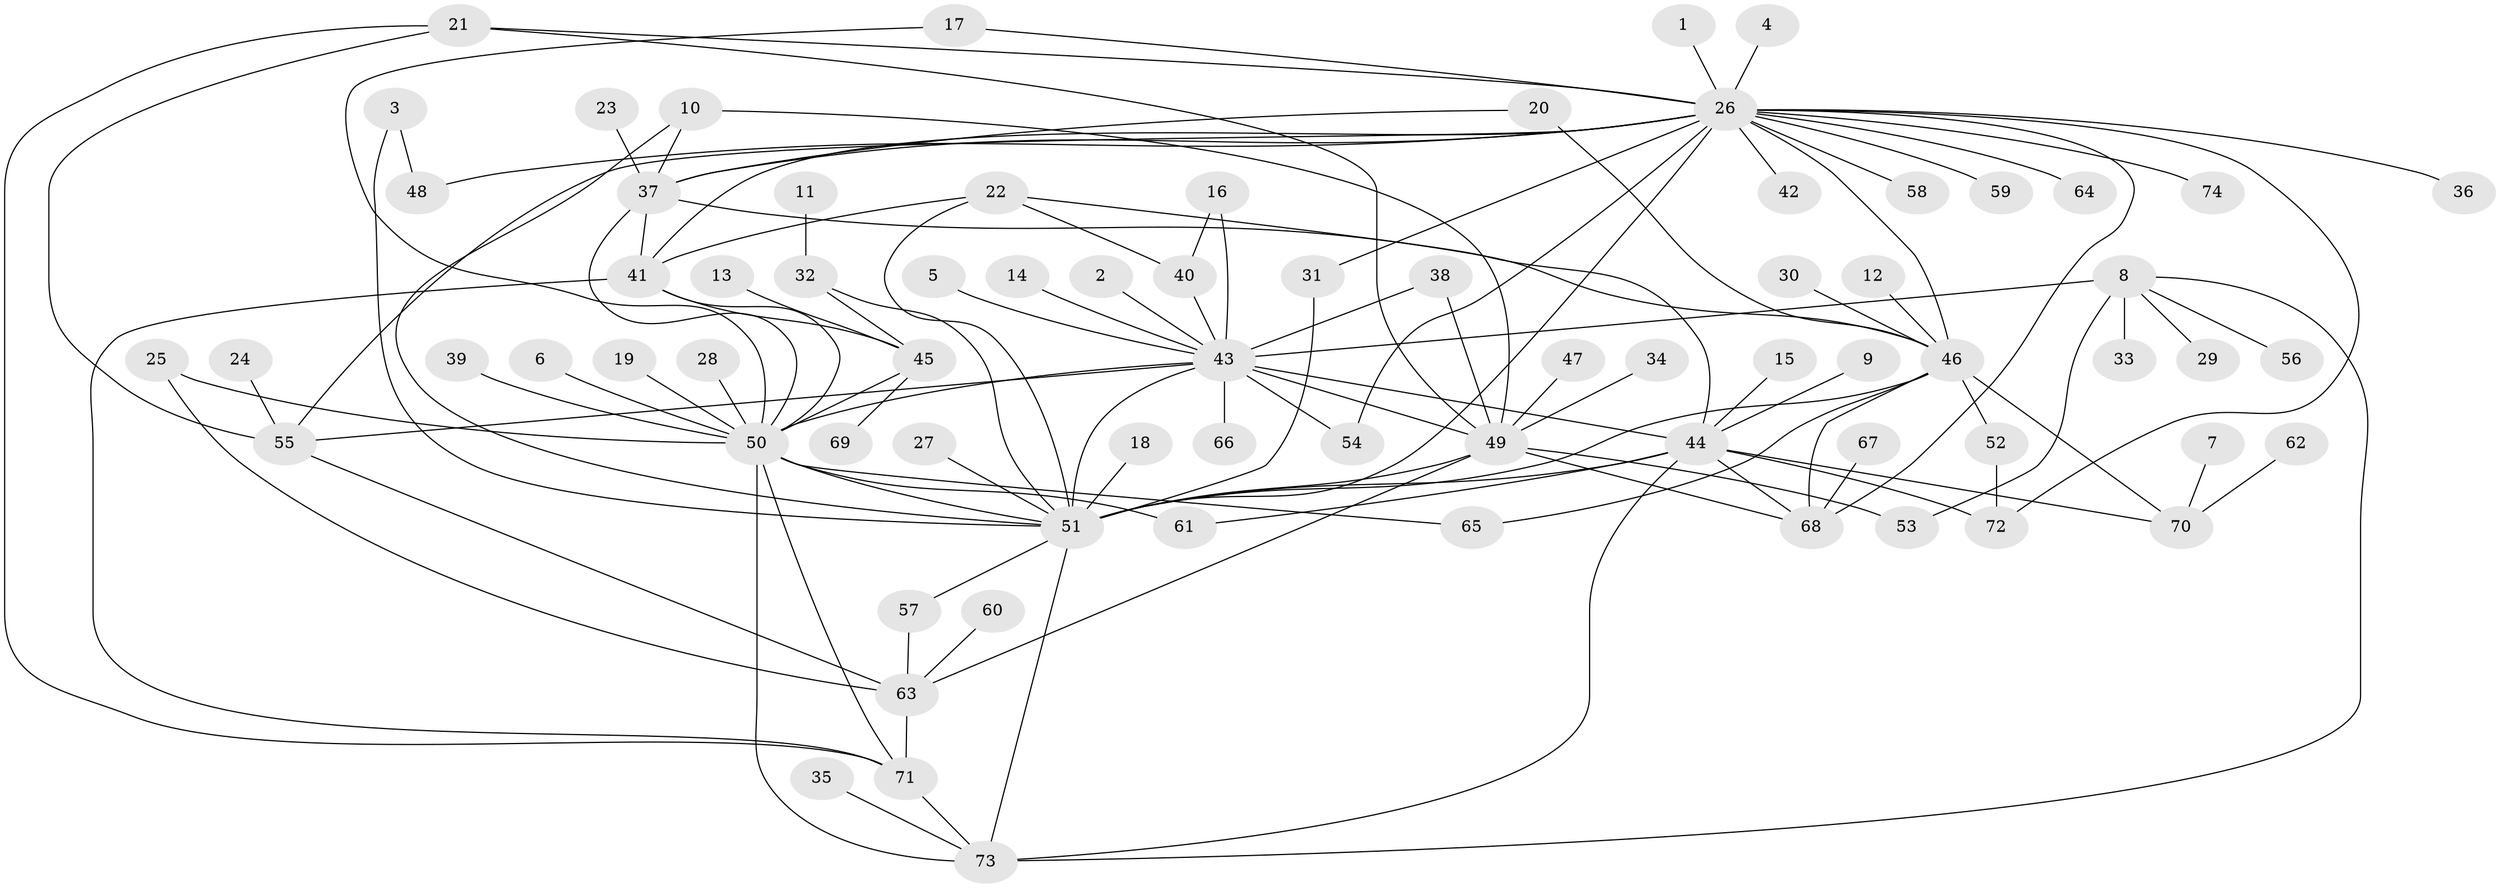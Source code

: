 // original degree distribution, {5: 0.04895104895104895, 8: 0.02097902097902098, 20: 0.006993006993006993, 15: 0.006993006993006993, 12: 0.013986013986013986, 29: 0.006993006993006993, 7: 0.006993006993006993, 6: 0.03496503496503497, 3: 0.11188811188811189, 1: 0.42657342657342656, 2: 0.27972027972027974, 9: 0.006993006993006993, 4: 0.027972027972027972}
// Generated by graph-tools (version 1.1) at 2025/49/03/09/25 03:49:52]
// undirected, 74 vertices, 117 edges
graph export_dot {
graph [start="1"]
  node [color=gray90,style=filled];
  1;
  2;
  3;
  4;
  5;
  6;
  7;
  8;
  9;
  10;
  11;
  12;
  13;
  14;
  15;
  16;
  17;
  18;
  19;
  20;
  21;
  22;
  23;
  24;
  25;
  26;
  27;
  28;
  29;
  30;
  31;
  32;
  33;
  34;
  35;
  36;
  37;
  38;
  39;
  40;
  41;
  42;
  43;
  44;
  45;
  46;
  47;
  48;
  49;
  50;
  51;
  52;
  53;
  54;
  55;
  56;
  57;
  58;
  59;
  60;
  61;
  62;
  63;
  64;
  65;
  66;
  67;
  68;
  69;
  70;
  71;
  72;
  73;
  74;
  1 -- 26 [weight=1.0];
  2 -- 43 [weight=1.0];
  3 -- 48 [weight=1.0];
  3 -- 51 [weight=1.0];
  4 -- 26 [weight=1.0];
  5 -- 43 [weight=1.0];
  6 -- 50 [weight=1.0];
  7 -- 70 [weight=1.0];
  8 -- 29 [weight=1.0];
  8 -- 33 [weight=1.0];
  8 -- 43 [weight=2.0];
  8 -- 53 [weight=1.0];
  8 -- 56 [weight=1.0];
  8 -- 73 [weight=1.0];
  9 -- 44 [weight=1.0];
  10 -- 37 [weight=1.0];
  10 -- 49 [weight=1.0];
  10 -- 51 [weight=1.0];
  11 -- 32 [weight=1.0];
  12 -- 46 [weight=1.0];
  13 -- 45 [weight=1.0];
  14 -- 43 [weight=1.0];
  15 -- 44 [weight=1.0];
  16 -- 40 [weight=1.0];
  16 -- 43 [weight=1.0];
  17 -- 26 [weight=1.0];
  17 -- 50 [weight=1.0];
  18 -- 51 [weight=1.0];
  19 -- 50 [weight=1.0];
  20 -- 37 [weight=1.0];
  20 -- 46 [weight=1.0];
  21 -- 26 [weight=1.0];
  21 -- 49 [weight=1.0];
  21 -- 55 [weight=1.0];
  21 -- 71 [weight=1.0];
  22 -- 40 [weight=1.0];
  22 -- 41 [weight=1.0];
  22 -- 44 [weight=1.0];
  22 -- 51 [weight=1.0];
  23 -- 37 [weight=1.0];
  24 -- 55 [weight=1.0];
  25 -- 50 [weight=1.0];
  25 -- 63 [weight=1.0];
  26 -- 31 [weight=1.0];
  26 -- 36 [weight=1.0];
  26 -- 37 [weight=1.0];
  26 -- 41 [weight=2.0];
  26 -- 42 [weight=1.0];
  26 -- 46 [weight=1.0];
  26 -- 48 [weight=1.0];
  26 -- 51 [weight=2.0];
  26 -- 54 [weight=1.0];
  26 -- 55 [weight=2.0];
  26 -- 58 [weight=1.0];
  26 -- 59 [weight=1.0];
  26 -- 64 [weight=1.0];
  26 -- 68 [weight=2.0];
  26 -- 72 [weight=1.0];
  26 -- 74 [weight=1.0];
  27 -- 51 [weight=1.0];
  28 -- 50 [weight=1.0];
  30 -- 46 [weight=1.0];
  31 -- 51 [weight=1.0];
  32 -- 45 [weight=1.0];
  32 -- 51 [weight=1.0];
  34 -- 49 [weight=1.0];
  35 -- 73 [weight=1.0];
  37 -- 41 [weight=1.0];
  37 -- 46 [weight=1.0];
  37 -- 50 [weight=2.0];
  38 -- 43 [weight=1.0];
  38 -- 49 [weight=1.0];
  39 -- 50 [weight=1.0];
  40 -- 43 [weight=1.0];
  41 -- 45 [weight=1.0];
  41 -- 50 [weight=1.0];
  41 -- 71 [weight=1.0];
  43 -- 44 [weight=1.0];
  43 -- 49 [weight=1.0];
  43 -- 50 [weight=1.0];
  43 -- 51 [weight=1.0];
  43 -- 54 [weight=1.0];
  43 -- 55 [weight=1.0];
  43 -- 66 [weight=1.0];
  44 -- 51 [weight=1.0];
  44 -- 61 [weight=1.0];
  44 -- 68 [weight=1.0];
  44 -- 70 [weight=1.0];
  44 -- 72 [weight=1.0];
  44 -- 73 [weight=1.0];
  45 -- 50 [weight=1.0];
  45 -- 69 [weight=1.0];
  46 -- 51 [weight=1.0];
  46 -- 52 [weight=1.0];
  46 -- 65 [weight=1.0];
  46 -- 68 [weight=1.0];
  46 -- 70 [weight=1.0];
  47 -- 49 [weight=1.0];
  49 -- 51 [weight=1.0];
  49 -- 53 [weight=1.0];
  49 -- 63 [weight=1.0];
  49 -- 68 [weight=1.0];
  50 -- 51 [weight=1.0];
  50 -- 61 [weight=1.0];
  50 -- 65 [weight=1.0];
  50 -- 71 [weight=1.0];
  50 -- 73 [weight=1.0];
  51 -- 57 [weight=1.0];
  51 -- 73 [weight=1.0];
  52 -- 72 [weight=1.0];
  55 -- 63 [weight=1.0];
  57 -- 63 [weight=1.0];
  60 -- 63 [weight=1.0];
  62 -- 70 [weight=1.0];
  63 -- 71 [weight=1.0];
  67 -- 68 [weight=1.0];
  71 -- 73 [weight=1.0];
}
